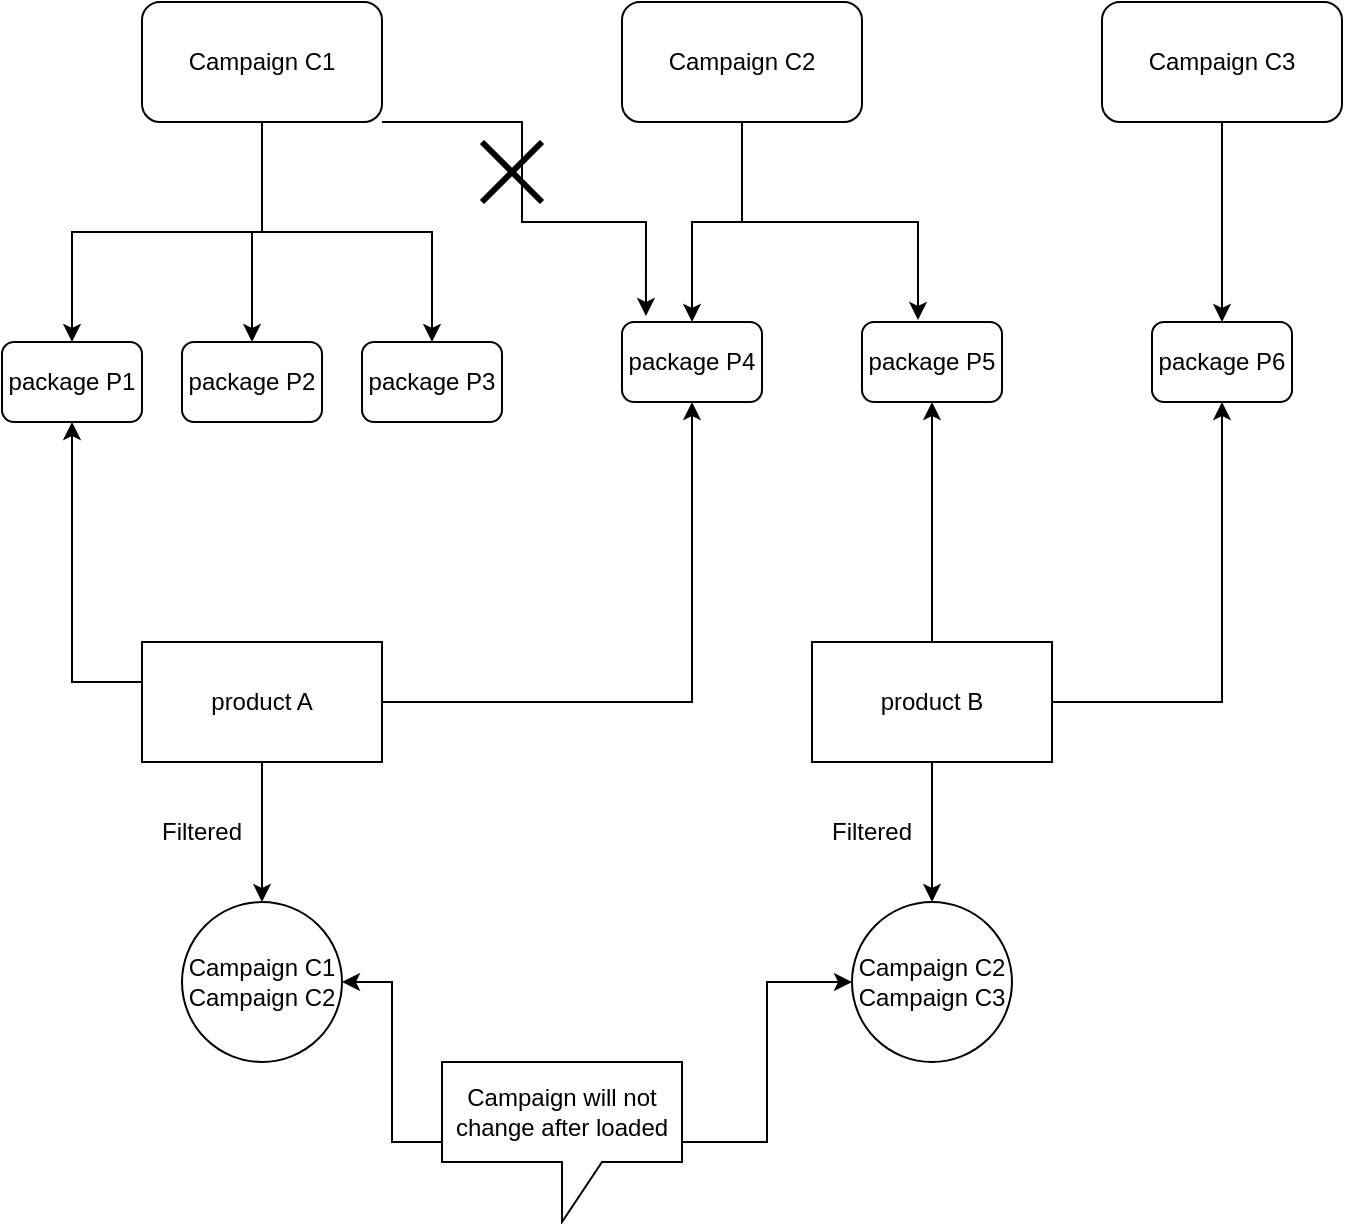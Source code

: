 <mxfile version="22.1.18" type="github">
  <diagram name="Page-1" id="GkXX_3LyeNsJT6RBi3aT">
    <mxGraphModel dx="1674" dy="704" grid="1" gridSize="10" guides="1" tooltips="1" connect="1" arrows="1" fold="1" page="1" pageScale="1" pageWidth="850" pageHeight="1100" math="0" shadow="0">
      <root>
        <mxCell id="0" />
        <mxCell id="1" parent="0" />
        <mxCell id="3EPaBYiklRKHCwkDzckU-7" value="" style="edgeStyle=orthogonalEdgeStyle;rounded=0;orthogonalLoop=1;jettySize=auto;html=1;" edge="1" parent="1" source="3EPaBYiklRKHCwkDzckU-1" target="3EPaBYiklRKHCwkDzckU-6">
          <mxGeometry relative="1" as="geometry" />
        </mxCell>
        <mxCell id="3EPaBYiklRKHCwkDzckU-9" value="" style="edgeStyle=orthogonalEdgeStyle;rounded=0;orthogonalLoop=1;jettySize=auto;html=1;" edge="1" parent="1" source="3EPaBYiklRKHCwkDzckU-1" target="3EPaBYiklRKHCwkDzckU-8">
          <mxGeometry relative="1" as="geometry" />
        </mxCell>
        <mxCell id="3EPaBYiklRKHCwkDzckU-11" style="edgeStyle=orthogonalEdgeStyle;rounded=0;orthogonalLoop=1;jettySize=auto;html=1;" edge="1" parent="1" source="3EPaBYiklRKHCwkDzckU-1" target="3EPaBYiklRKHCwkDzckU-10">
          <mxGeometry relative="1" as="geometry" />
        </mxCell>
        <mxCell id="3EPaBYiklRKHCwkDzckU-1" value="Campaign C1" style="rounded=1;whiteSpace=wrap;html=1;" vertex="1" parent="1">
          <mxGeometry x="120" y="80" width="120" height="60" as="geometry" />
        </mxCell>
        <mxCell id="3EPaBYiklRKHCwkDzckU-15" style="edgeStyle=orthogonalEdgeStyle;rounded=0;orthogonalLoop=1;jettySize=auto;html=1;entryX=0.5;entryY=0;entryDx=0;entryDy=0;" edge="1" parent="1" source="3EPaBYiklRKHCwkDzckU-2" target="3EPaBYiklRKHCwkDzckU-12">
          <mxGeometry relative="1" as="geometry" />
        </mxCell>
        <mxCell id="3EPaBYiklRKHCwkDzckU-2" value="Campaign C2" style="rounded=1;whiteSpace=wrap;html=1;" vertex="1" parent="1">
          <mxGeometry x="360" y="80" width="120" height="60" as="geometry" />
        </mxCell>
        <mxCell id="3EPaBYiklRKHCwkDzckU-17" style="edgeStyle=orthogonalEdgeStyle;rounded=0;orthogonalLoop=1;jettySize=auto;html=1;" edge="1" parent="1" source="3EPaBYiklRKHCwkDzckU-3" target="3EPaBYiklRKHCwkDzckU-14">
          <mxGeometry relative="1" as="geometry" />
        </mxCell>
        <mxCell id="3EPaBYiklRKHCwkDzckU-3" value="Campaign C3&lt;br&gt;" style="rounded=1;whiteSpace=wrap;html=1;" vertex="1" parent="1">
          <mxGeometry x="600" y="80" width="120" height="60" as="geometry" />
        </mxCell>
        <mxCell id="3EPaBYiklRKHCwkDzckU-6" value="package P1&lt;br&gt;" style="rounded=1;whiteSpace=wrap;html=1;" vertex="1" parent="1">
          <mxGeometry x="50" y="250" width="70" height="40" as="geometry" />
        </mxCell>
        <mxCell id="3EPaBYiklRKHCwkDzckU-8" value="package P2" style="whiteSpace=wrap;html=1;rounded=1;" vertex="1" parent="1">
          <mxGeometry x="140" y="250" width="70" height="40" as="geometry" />
        </mxCell>
        <mxCell id="3EPaBYiklRKHCwkDzckU-10" value="package P3" style="whiteSpace=wrap;html=1;rounded=1;" vertex="1" parent="1">
          <mxGeometry x="230" y="250" width="70" height="40" as="geometry" />
        </mxCell>
        <mxCell id="3EPaBYiklRKHCwkDzckU-12" value="package P4" style="rounded=1;whiteSpace=wrap;html=1;" vertex="1" parent="1">
          <mxGeometry x="360" y="240" width="70" height="40" as="geometry" />
        </mxCell>
        <mxCell id="3EPaBYiklRKHCwkDzckU-13" value="package P5" style="whiteSpace=wrap;html=1;rounded=1;" vertex="1" parent="1">
          <mxGeometry x="480" y="240" width="70" height="40" as="geometry" />
        </mxCell>
        <mxCell id="3EPaBYiklRKHCwkDzckU-14" value="package P6&lt;br&gt;" style="whiteSpace=wrap;html=1;rounded=1;" vertex="1" parent="1">
          <mxGeometry x="625" y="240" width="70" height="40" as="geometry" />
        </mxCell>
        <mxCell id="3EPaBYiklRKHCwkDzckU-16" style="edgeStyle=orthogonalEdgeStyle;rounded=0;orthogonalLoop=1;jettySize=auto;html=1;entryX=0.4;entryY=-0.025;entryDx=0;entryDy=0;entryPerimeter=0;" edge="1" parent="1" source="3EPaBYiklRKHCwkDzckU-2" target="3EPaBYiklRKHCwkDzckU-13">
          <mxGeometry relative="1" as="geometry" />
        </mxCell>
        <mxCell id="3EPaBYiklRKHCwkDzckU-18" value="" style="shape=umlDestroy;whiteSpace=wrap;html=1;strokeWidth=3;targetShapes=umlLifeline;" vertex="1" parent="1">
          <mxGeometry x="290" y="150" width="30" height="30" as="geometry" />
        </mxCell>
        <mxCell id="3EPaBYiklRKHCwkDzckU-19" style="edgeStyle=orthogonalEdgeStyle;rounded=0;orthogonalLoop=1;jettySize=auto;html=1;exitX=1;exitY=1;exitDx=0;exitDy=0;entryX=0.171;entryY=-0.075;entryDx=0;entryDy=0;entryPerimeter=0;" edge="1" parent="1" source="3EPaBYiklRKHCwkDzckU-1" target="3EPaBYiklRKHCwkDzckU-12">
          <mxGeometry relative="1" as="geometry">
            <Array as="points">
              <mxPoint x="310" y="140" />
              <mxPoint x="310" y="190" />
              <mxPoint x="372" y="190" />
            </Array>
          </mxGeometry>
        </mxCell>
        <mxCell id="3EPaBYiklRKHCwkDzckU-22" style="edgeStyle=orthogonalEdgeStyle;rounded=0;orthogonalLoop=1;jettySize=auto;html=1;entryX=0.5;entryY=1;entryDx=0;entryDy=0;" edge="1" parent="1" source="3EPaBYiklRKHCwkDzckU-20" target="3EPaBYiklRKHCwkDzckU-6">
          <mxGeometry relative="1" as="geometry">
            <Array as="points">
              <mxPoint x="85" y="420" />
            </Array>
          </mxGeometry>
        </mxCell>
        <mxCell id="3EPaBYiklRKHCwkDzckU-23" style="edgeStyle=orthogonalEdgeStyle;rounded=0;orthogonalLoop=1;jettySize=auto;html=1;entryX=0.5;entryY=1;entryDx=0;entryDy=0;" edge="1" parent="1" source="3EPaBYiklRKHCwkDzckU-20" target="3EPaBYiklRKHCwkDzckU-12">
          <mxGeometry relative="1" as="geometry" />
        </mxCell>
        <mxCell id="3EPaBYiklRKHCwkDzckU-28" value="" style="edgeStyle=orthogonalEdgeStyle;rounded=0;orthogonalLoop=1;jettySize=auto;html=1;" edge="1" parent="1" source="3EPaBYiklRKHCwkDzckU-20" target="3EPaBYiklRKHCwkDzckU-27">
          <mxGeometry relative="1" as="geometry" />
        </mxCell>
        <mxCell id="3EPaBYiklRKHCwkDzckU-20" value="product A" style="rounded=0;whiteSpace=wrap;html=1;" vertex="1" parent="1">
          <mxGeometry x="120" y="400" width="120" height="60" as="geometry" />
        </mxCell>
        <mxCell id="3EPaBYiklRKHCwkDzckU-24" style="edgeStyle=orthogonalEdgeStyle;rounded=0;orthogonalLoop=1;jettySize=auto;html=1;entryX=0.5;entryY=1;entryDx=0;entryDy=0;" edge="1" parent="1" source="3EPaBYiklRKHCwkDzckU-21" target="3EPaBYiklRKHCwkDzckU-13">
          <mxGeometry relative="1" as="geometry" />
        </mxCell>
        <mxCell id="3EPaBYiklRKHCwkDzckU-25" style="edgeStyle=orthogonalEdgeStyle;rounded=0;orthogonalLoop=1;jettySize=auto;html=1;" edge="1" parent="1" source="3EPaBYiklRKHCwkDzckU-21" target="3EPaBYiklRKHCwkDzckU-14">
          <mxGeometry relative="1" as="geometry" />
        </mxCell>
        <mxCell id="3EPaBYiklRKHCwkDzckU-30" value="" style="edgeStyle=orthogonalEdgeStyle;rounded=0;orthogonalLoop=1;jettySize=auto;html=1;" edge="1" parent="1" source="3EPaBYiklRKHCwkDzckU-21" target="3EPaBYiklRKHCwkDzckU-29">
          <mxGeometry relative="1" as="geometry" />
        </mxCell>
        <mxCell id="3EPaBYiklRKHCwkDzckU-21" value="product B" style="rounded=0;whiteSpace=wrap;html=1;" vertex="1" parent="1">
          <mxGeometry x="455" y="400" width="120" height="60" as="geometry" />
        </mxCell>
        <mxCell id="3EPaBYiklRKHCwkDzckU-27" value="Campaign C1&lt;br&gt;Campaign C2" style="ellipse;whiteSpace=wrap;html=1;rounded=0;" vertex="1" parent="1">
          <mxGeometry x="140" y="530" width="80" height="80" as="geometry" />
        </mxCell>
        <mxCell id="3EPaBYiklRKHCwkDzckU-29" value="Campaign C2&lt;br&gt;Campaign C3" style="ellipse;whiteSpace=wrap;html=1;rounded=0;" vertex="1" parent="1">
          <mxGeometry x="475" y="530" width="80" height="80" as="geometry" />
        </mxCell>
        <mxCell id="3EPaBYiklRKHCwkDzckU-32" value="Filtered" style="text;html=1;strokeColor=none;fillColor=none;align=center;verticalAlign=middle;whiteSpace=wrap;rounded=0;" vertex="1" parent="1">
          <mxGeometry x="120" y="480" width="60" height="30" as="geometry" />
        </mxCell>
        <mxCell id="3EPaBYiklRKHCwkDzckU-33" value="Filtered" style="text;html=1;strokeColor=none;fillColor=none;align=center;verticalAlign=middle;whiteSpace=wrap;rounded=0;" vertex="1" parent="1">
          <mxGeometry x="455" y="480" width="60" height="30" as="geometry" />
        </mxCell>
        <mxCell id="3EPaBYiklRKHCwkDzckU-37" style="edgeStyle=orthogonalEdgeStyle;rounded=0;orthogonalLoop=1;jettySize=auto;html=1;" edge="1" parent="1" source="3EPaBYiklRKHCwkDzckU-34" target="3EPaBYiklRKHCwkDzckU-27">
          <mxGeometry relative="1" as="geometry" />
        </mxCell>
        <mxCell id="3EPaBYiklRKHCwkDzckU-38" style="edgeStyle=orthogonalEdgeStyle;rounded=0;orthogonalLoop=1;jettySize=auto;html=1;entryX=0;entryY=0.5;entryDx=0;entryDy=0;" edge="1" parent="1" source="3EPaBYiklRKHCwkDzckU-34" target="3EPaBYiklRKHCwkDzckU-29">
          <mxGeometry relative="1" as="geometry" />
        </mxCell>
        <mxCell id="3EPaBYiklRKHCwkDzckU-34" value="Campaign will not change after loaded" style="shape=callout;whiteSpace=wrap;html=1;perimeter=calloutPerimeter;" vertex="1" parent="1">
          <mxGeometry x="270" y="610" width="120" height="80" as="geometry" />
        </mxCell>
      </root>
    </mxGraphModel>
  </diagram>
</mxfile>
